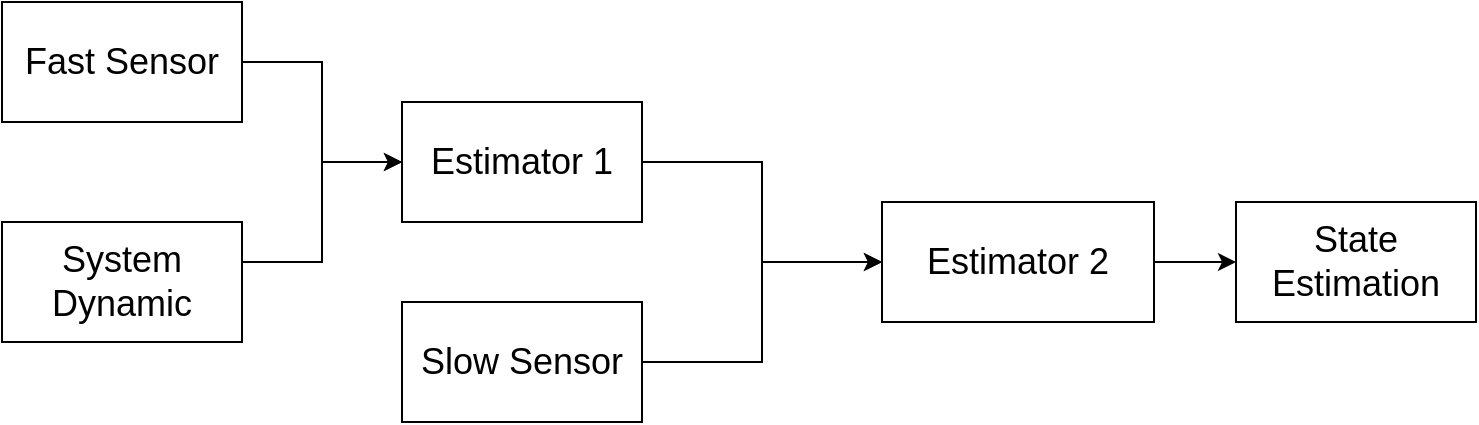 <mxfile version="21.3.7" type="device">
  <diagram id="De45ii2Sp3PFvOTu69Ke" name="第 1 页">
    <mxGraphModel dx="911" dy="418" grid="1" gridSize="10" guides="1" tooltips="1" connect="1" arrows="1" fold="1" page="1" pageScale="1" pageWidth="827" pageHeight="1169" math="0" shadow="0">
      <root>
        <mxCell id="0" />
        <mxCell id="1" parent="0" />
        <mxCell id="NGuuJl21pHQzUnoow5Hf-10" style="edgeStyle=orthogonalEdgeStyle;rounded=0;orthogonalLoop=1;jettySize=auto;html=1;exitX=1;exitY=0.5;exitDx=0;exitDy=0;fontSize=18;entryX=0;entryY=0.5;entryDx=0;entryDy=0;" parent="1" source="NGuuJl21pHQzUnoow5Hf-1" target="NGuuJl21pHQzUnoow5Hf-4" edge="1">
          <mxGeometry relative="1" as="geometry">
            <mxPoint x="220" y="210" as="targetPoint" />
            <Array as="points">
              <mxPoint x="180" y="270" />
              <mxPoint x="220" y="270" />
              <mxPoint x="220" y="220" />
            </Array>
          </mxGeometry>
        </mxCell>
        <mxCell id="NGuuJl21pHQzUnoow5Hf-1" value="&lt;font style=&quot;font-size: 18px;&quot;&gt;System Dynamic&lt;/font&gt;" style="rounded=0;whiteSpace=wrap;html=1;" parent="1" vertex="1">
          <mxGeometry x="60" y="250" width="120" height="60" as="geometry" />
        </mxCell>
        <mxCell id="NGuuJl21pHQzUnoow5Hf-8" style="edgeStyle=orthogonalEdgeStyle;rounded=0;orthogonalLoop=1;jettySize=auto;html=1;exitX=1;exitY=0.5;exitDx=0;exitDy=0;entryX=0;entryY=0.5;entryDx=0;entryDy=0;fontSize=18;" parent="1" source="NGuuJl21pHQzUnoow5Hf-2" target="NGuuJl21pHQzUnoow5Hf-4" edge="1">
          <mxGeometry relative="1" as="geometry" />
        </mxCell>
        <mxCell id="NGuuJl21pHQzUnoow5Hf-2" value="Fast Sensor" style="rounded=0;whiteSpace=wrap;html=1;fontSize=18;" parent="1" vertex="1">
          <mxGeometry x="60" y="140" width="120" height="60" as="geometry" />
        </mxCell>
        <mxCell id="NGuuJl21pHQzUnoow5Hf-13" style="edgeStyle=orthogonalEdgeStyle;rounded=0;orthogonalLoop=1;jettySize=auto;html=1;exitX=1;exitY=0.5;exitDx=0;exitDy=0;fontSize=18;entryX=0;entryY=0.5;entryDx=0;entryDy=0;" parent="1" source="NGuuJl21pHQzUnoow5Hf-3" target="NGuuJl21pHQzUnoow5Hf-5" edge="1">
          <mxGeometry relative="1" as="geometry">
            <mxPoint x="250" y="300" as="targetPoint" />
          </mxGeometry>
        </mxCell>
        <mxCell id="NGuuJl21pHQzUnoow5Hf-3" value="Slow Sensor" style="rounded=0;whiteSpace=wrap;html=1;fontSize=18;" parent="1" vertex="1">
          <mxGeometry x="260" y="290" width="120" height="60" as="geometry" />
        </mxCell>
        <mxCell id="ACo2i2RifiFehLKGWSzm-1" style="edgeStyle=orthogonalEdgeStyle;rounded=0;orthogonalLoop=1;jettySize=auto;html=1;exitX=1;exitY=0.5;exitDx=0;exitDy=0;entryX=0;entryY=0.5;entryDx=0;entryDy=0;fontSize=18;" parent="1" source="NGuuJl21pHQzUnoow5Hf-4" target="NGuuJl21pHQzUnoow5Hf-5" edge="1">
          <mxGeometry relative="1" as="geometry" />
        </mxCell>
        <mxCell id="NGuuJl21pHQzUnoow5Hf-4" value="Estimator 1" style="rounded=0;whiteSpace=wrap;html=1;fontSize=18;" parent="1" vertex="1">
          <mxGeometry x="260" y="190" width="120" height="60" as="geometry" />
        </mxCell>
        <mxCell id="ACo2i2RifiFehLKGWSzm-2" style="edgeStyle=orthogonalEdgeStyle;rounded=0;orthogonalLoop=1;jettySize=auto;html=1;exitX=1;exitY=0.5;exitDx=0;exitDy=0;entryX=0;entryY=0.5;entryDx=0;entryDy=0;fontSize=18;" parent="1" source="NGuuJl21pHQzUnoow5Hf-5" target="NGuuJl21pHQzUnoow5Hf-20" edge="1">
          <mxGeometry relative="1" as="geometry" />
        </mxCell>
        <mxCell id="NGuuJl21pHQzUnoow5Hf-5" value="Estimator 2" style="rounded=0;whiteSpace=wrap;html=1;fontSize=18;" parent="1" vertex="1">
          <mxGeometry x="500" y="240" width="136" height="60" as="geometry" />
        </mxCell>
        <mxCell id="NGuuJl21pHQzUnoow5Hf-20" value="&lt;font style=&quot;font-size: 18px;&quot;&gt;State Estimation&lt;/font&gt;" style="rounded=0;whiteSpace=wrap;html=1;fontSize=12;" parent="1" vertex="1">
          <mxGeometry x="677" y="240" width="120" height="60" as="geometry" />
        </mxCell>
      </root>
    </mxGraphModel>
  </diagram>
</mxfile>
